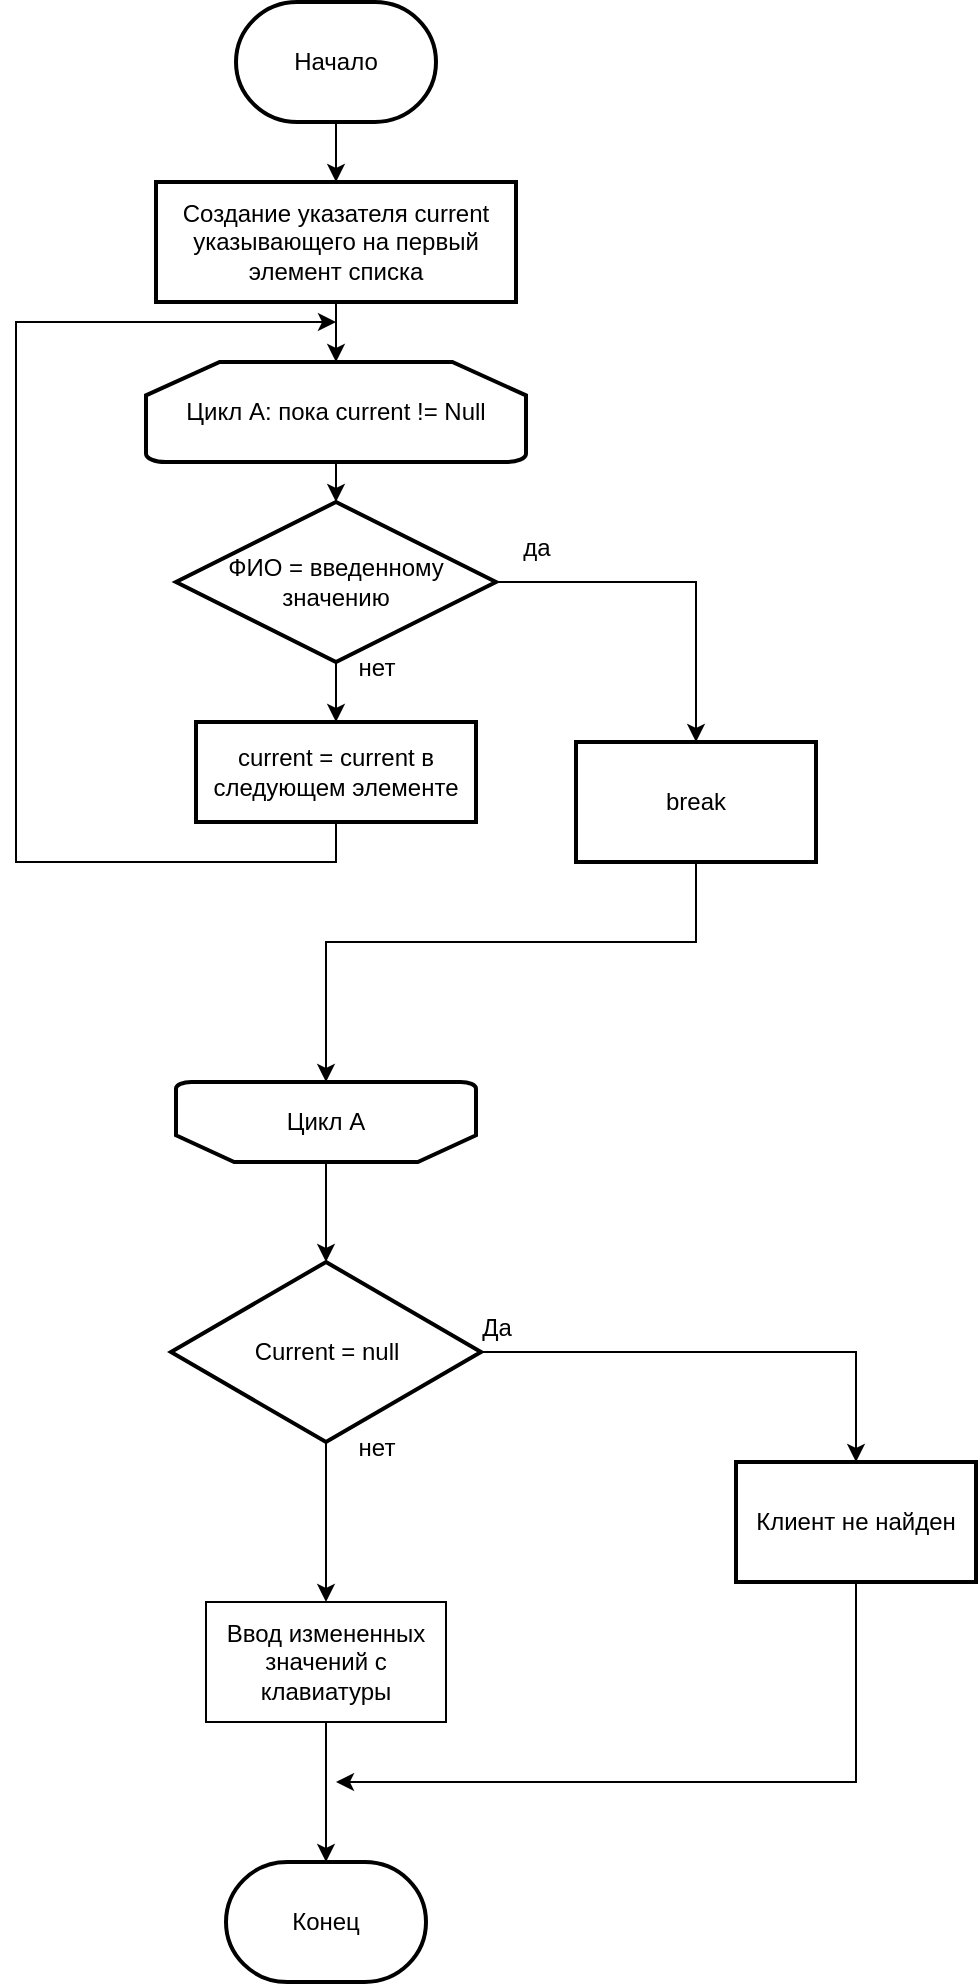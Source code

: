 <mxfile version="22.1.11" type="device">
  <diagram name="Страница — 1" id="kJ1ikwo02adYf8E-H_QR">
    <mxGraphModel dx="1194" dy="792" grid="1" gridSize="10" guides="1" tooltips="1" connect="1" arrows="1" fold="1" page="1" pageScale="1" pageWidth="827" pageHeight="1169" math="0" shadow="0">
      <root>
        <mxCell id="0" />
        <mxCell id="1" parent="0" />
        <mxCell id="Rh83Ei1Cwxpf1ExTQ6_g-6" value="" style="edgeStyle=orthogonalEdgeStyle;rounded=0;orthogonalLoop=1;jettySize=auto;html=1;" edge="1" parent="1" source="Rh83Ei1Cwxpf1ExTQ6_g-1" target="Rh83Ei1Cwxpf1ExTQ6_g-5">
          <mxGeometry relative="1" as="geometry" />
        </mxCell>
        <mxCell id="Rh83Ei1Cwxpf1ExTQ6_g-1" value="Начало" style="strokeWidth=2;html=1;shape=mxgraph.flowchart.terminator;whiteSpace=wrap;" vertex="1" parent="1">
          <mxGeometry x="230" y="70" width="100" height="60" as="geometry" />
        </mxCell>
        <mxCell id="Rh83Ei1Cwxpf1ExTQ6_g-2" value="Конец" style="strokeWidth=2;html=1;shape=mxgraph.flowchart.terminator;whiteSpace=wrap;" vertex="1" parent="1">
          <mxGeometry x="225" y="1000" width="100" height="60" as="geometry" />
        </mxCell>
        <mxCell id="Rh83Ei1Cwxpf1ExTQ6_g-9" value="" style="edgeStyle=orthogonalEdgeStyle;rounded=0;orthogonalLoop=1;jettySize=auto;html=1;" edge="1" parent="1" source="Rh83Ei1Cwxpf1ExTQ6_g-3" target="Rh83Ei1Cwxpf1ExTQ6_g-8">
          <mxGeometry relative="1" as="geometry" />
        </mxCell>
        <mxCell id="Rh83Ei1Cwxpf1ExTQ6_g-3" value="Цикл А: пока current != Null" style="strokeWidth=2;html=1;shape=mxgraph.flowchart.loop_limit;whiteSpace=wrap;" vertex="1" parent="1">
          <mxGeometry x="185" y="250" width="190" height="50" as="geometry" />
        </mxCell>
        <mxCell id="Rh83Ei1Cwxpf1ExTQ6_g-7" value="" style="edgeStyle=orthogonalEdgeStyle;rounded=0;orthogonalLoop=1;jettySize=auto;html=1;" edge="1" parent="1" source="Rh83Ei1Cwxpf1ExTQ6_g-5" target="Rh83Ei1Cwxpf1ExTQ6_g-3">
          <mxGeometry relative="1" as="geometry" />
        </mxCell>
        <mxCell id="Rh83Ei1Cwxpf1ExTQ6_g-5" value="Создание указателя current указывающего на первый элемент списка" style="whiteSpace=wrap;html=1;strokeWidth=2;" vertex="1" parent="1">
          <mxGeometry x="190" y="160" width="180" height="60" as="geometry" />
        </mxCell>
        <mxCell id="Rh83Ei1Cwxpf1ExTQ6_g-11" value="" style="edgeStyle=orthogonalEdgeStyle;rounded=0;orthogonalLoop=1;jettySize=auto;html=1;" edge="1" parent="1" source="Rh83Ei1Cwxpf1ExTQ6_g-8" target="Rh83Ei1Cwxpf1ExTQ6_g-10">
          <mxGeometry relative="1" as="geometry" />
        </mxCell>
        <mxCell id="Rh83Ei1Cwxpf1ExTQ6_g-13" value="" style="edgeStyle=orthogonalEdgeStyle;rounded=0;orthogonalLoop=1;jettySize=auto;html=1;" edge="1" parent="1" source="Rh83Ei1Cwxpf1ExTQ6_g-8" target="Rh83Ei1Cwxpf1ExTQ6_g-12">
          <mxGeometry relative="1" as="geometry" />
        </mxCell>
        <mxCell id="Rh83Ei1Cwxpf1ExTQ6_g-8" value="ФИО = введенному значению" style="rhombus;whiteSpace=wrap;html=1;strokeWidth=2;" vertex="1" parent="1">
          <mxGeometry x="200" y="320" width="160" height="80" as="geometry" />
        </mxCell>
        <mxCell id="Rh83Ei1Cwxpf1ExTQ6_g-16" style="edgeStyle=orthogonalEdgeStyle;rounded=0;orthogonalLoop=1;jettySize=auto;html=1;exitX=0.5;exitY=1;exitDx=0;exitDy=0;" edge="1" parent="1" source="Rh83Ei1Cwxpf1ExTQ6_g-10">
          <mxGeometry relative="1" as="geometry">
            <mxPoint x="280" y="230" as="targetPoint" />
            <Array as="points">
              <mxPoint x="280" y="500" />
              <mxPoint x="120" y="500" />
              <mxPoint x="120" y="230" />
            </Array>
          </mxGeometry>
        </mxCell>
        <mxCell id="Rh83Ei1Cwxpf1ExTQ6_g-10" value="current = current в следующем элементе" style="whiteSpace=wrap;html=1;strokeWidth=2;" vertex="1" parent="1">
          <mxGeometry x="210" y="430" width="140" height="50" as="geometry" />
        </mxCell>
        <mxCell id="Rh83Ei1Cwxpf1ExTQ6_g-12" value="break" style="whiteSpace=wrap;html=1;strokeWidth=2;" vertex="1" parent="1">
          <mxGeometry x="400" y="440" width="120" height="60" as="geometry" />
        </mxCell>
        <mxCell id="Rh83Ei1Cwxpf1ExTQ6_g-21" value="" style="edgeStyle=orthogonalEdgeStyle;rounded=0;orthogonalLoop=1;jettySize=auto;html=1;" edge="1" parent="1" source="Rh83Ei1Cwxpf1ExTQ6_g-18" target="Rh83Ei1Cwxpf1ExTQ6_g-20">
          <mxGeometry relative="1" as="geometry" />
        </mxCell>
        <mxCell id="Rh83Ei1Cwxpf1ExTQ6_g-18" value="Цикл А" style="strokeWidth=2;html=1;shape=mxgraph.flowchart.loop_limit;whiteSpace=wrap;direction=west;" vertex="1" parent="1">
          <mxGeometry x="200" y="610" width="150" height="40" as="geometry" />
        </mxCell>
        <mxCell id="Rh83Ei1Cwxpf1ExTQ6_g-19" style="edgeStyle=orthogonalEdgeStyle;rounded=0;orthogonalLoop=1;jettySize=auto;html=1;entryX=0.5;entryY=1;entryDx=0;entryDy=0;entryPerimeter=0;" edge="1" parent="1" source="Rh83Ei1Cwxpf1ExTQ6_g-12" target="Rh83Ei1Cwxpf1ExTQ6_g-18">
          <mxGeometry relative="1" as="geometry">
            <Array as="points">
              <mxPoint x="460" y="540" />
              <mxPoint x="275" y="540" />
            </Array>
          </mxGeometry>
        </mxCell>
        <mxCell id="Rh83Ei1Cwxpf1ExTQ6_g-26" style="edgeStyle=orthogonalEdgeStyle;rounded=0;orthogonalLoop=1;jettySize=auto;html=1;exitX=1;exitY=0.5;exitDx=0;exitDy=0;entryX=0.5;entryY=0;entryDx=0;entryDy=0;" edge="1" parent="1" source="Rh83Ei1Cwxpf1ExTQ6_g-20" target="Rh83Ei1Cwxpf1ExTQ6_g-24">
          <mxGeometry relative="1" as="geometry" />
        </mxCell>
        <mxCell id="Rh83Ei1Cwxpf1ExTQ6_g-54" style="edgeStyle=orthogonalEdgeStyle;rounded=0;orthogonalLoop=1;jettySize=auto;html=1;entryX=0.5;entryY=0;entryDx=0;entryDy=0;" edge="1" parent="1" source="Rh83Ei1Cwxpf1ExTQ6_g-20" target="Rh83Ei1Cwxpf1ExTQ6_g-53">
          <mxGeometry relative="1" as="geometry" />
        </mxCell>
        <mxCell id="Rh83Ei1Cwxpf1ExTQ6_g-20" value="Current = null" style="rhombus;whiteSpace=wrap;html=1;strokeWidth=2;" vertex="1" parent="1">
          <mxGeometry x="197.5" y="700" width="155" height="90" as="geometry" />
        </mxCell>
        <mxCell id="Rh83Ei1Cwxpf1ExTQ6_g-22" value="да" style="text;html=1;align=center;verticalAlign=middle;resizable=0;points=[];autosize=1;strokeColor=none;fillColor=none;" vertex="1" parent="1">
          <mxGeometry x="360" y="328" width="40" height="30" as="geometry" />
        </mxCell>
        <mxCell id="Rh83Ei1Cwxpf1ExTQ6_g-23" value="нет" style="text;html=1;align=center;verticalAlign=middle;resizable=0;points=[];autosize=1;strokeColor=none;fillColor=none;" vertex="1" parent="1">
          <mxGeometry x="280" y="388" width="40" height="30" as="geometry" />
        </mxCell>
        <mxCell id="Rh83Ei1Cwxpf1ExTQ6_g-52" style="edgeStyle=orthogonalEdgeStyle;rounded=0;orthogonalLoop=1;jettySize=auto;html=1;exitX=0.5;exitY=1;exitDx=0;exitDy=0;" edge="1" parent="1" source="Rh83Ei1Cwxpf1ExTQ6_g-24">
          <mxGeometry relative="1" as="geometry">
            <mxPoint x="280" y="960" as="targetPoint" />
            <Array as="points">
              <mxPoint x="540" y="960" />
              <mxPoint x="280" y="960" />
            </Array>
          </mxGeometry>
        </mxCell>
        <mxCell id="Rh83Ei1Cwxpf1ExTQ6_g-24" value="Клиент не найден" style="whiteSpace=wrap;html=1;strokeWidth=2;" vertex="1" parent="1">
          <mxGeometry x="480" y="800" width="120" height="60" as="geometry" />
        </mxCell>
        <mxCell id="Rh83Ei1Cwxpf1ExTQ6_g-27" value="Да" style="text;html=1;align=center;verticalAlign=middle;resizable=0;points=[];autosize=1;strokeColor=none;fillColor=none;" vertex="1" parent="1">
          <mxGeometry x="340" y="718" width="40" height="30" as="geometry" />
        </mxCell>
        <mxCell id="Rh83Ei1Cwxpf1ExTQ6_g-34" value="нет" style="text;html=1;align=center;verticalAlign=middle;resizable=0;points=[];autosize=1;strokeColor=none;fillColor=none;" vertex="1" parent="1">
          <mxGeometry x="280" y="778" width="40" height="30" as="geometry" />
        </mxCell>
        <mxCell id="Rh83Ei1Cwxpf1ExTQ6_g-55" value="" style="edgeStyle=orthogonalEdgeStyle;rounded=0;orthogonalLoop=1;jettySize=auto;html=1;" edge="1" parent="1" source="Rh83Ei1Cwxpf1ExTQ6_g-53" target="Rh83Ei1Cwxpf1ExTQ6_g-2">
          <mxGeometry relative="1" as="geometry" />
        </mxCell>
        <mxCell id="Rh83Ei1Cwxpf1ExTQ6_g-53" value="&lt;div&gt;Ввод измененных значений с клавиатуры&lt;/div&gt;" style="rounded=0;whiteSpace=wrap;html=1;" vertex="1" parent="1">
          <mxGeometry x="215" y="870" width="120" height="60" as="geometry" />
        </mxCell>
      </root>
    </mxGraphModel>
  </diagram>
</mxfile>
